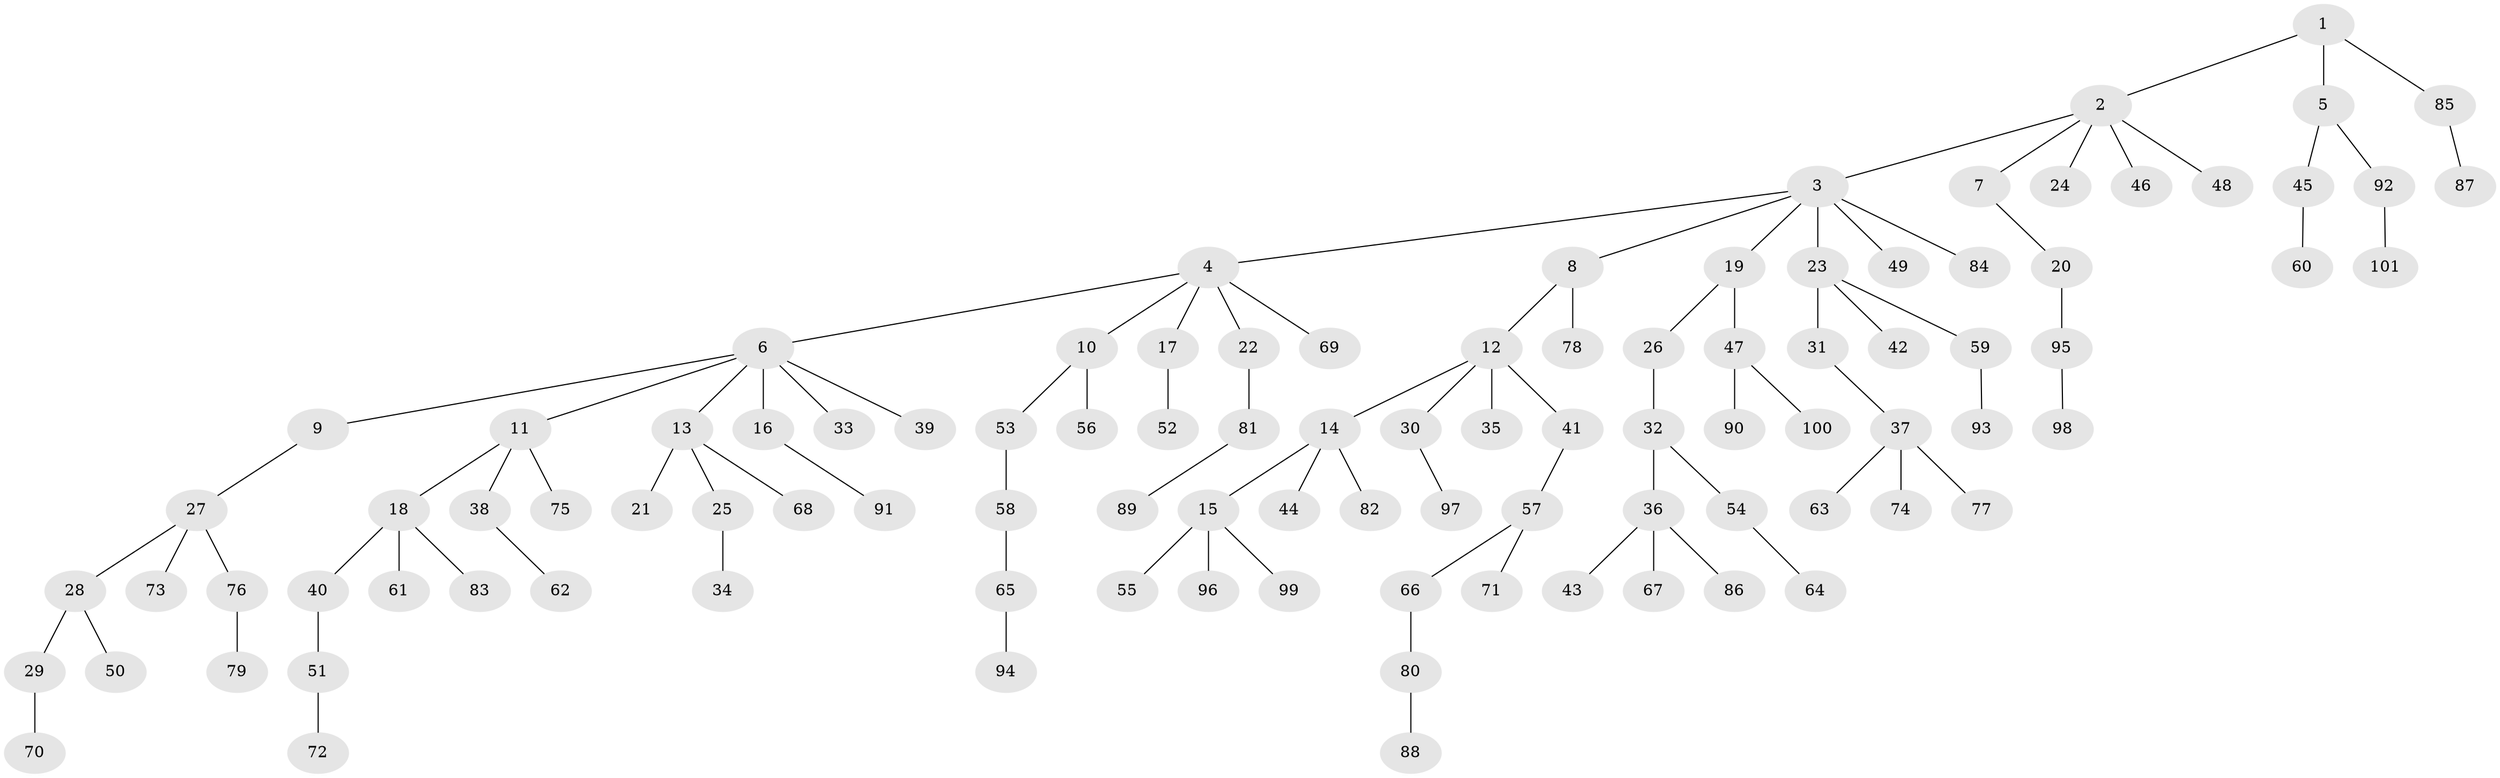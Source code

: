 // Generated by graph-tools (version 1.1) at 2025/11/02/27/25 16:11:25]
// undirected, 101 vertices, 100 edges
graph export_dot {
graph [start="1"]
  node [color=gray90,style=filled];
  1;
  2;
  3;
  4;
  5;
  6;
  7;
  8;
  9;
  10;
  11;
  12;
  13;
  14;
  15;
  16;
  17;
  18;
  19;
  20;
  21;
  22;
  23;
  24;
  25;
  26;
  27;
  28;
  29;
  30;
  31;
  32;
  33;
  34;
  35;
  36;
  37;
  38;
  39;
  40;
  41;
  42;
  43;
  44;
  45;
  46;
  47;
  48;
  49;
  50;
  51;
  52;
  53;
  54;
  55;
  56;
  57;
  58;
  59;
  60;
  61;
  62;
  63;
  64;
  65;
  66;
  67;
  68;
  69;
  70;
  71;
  72;
  73;
  74;
  75;
  76;
  77;
  78;
  79;
  80;
  81;
  82;
  83;
  84;
  85;
  86;
  87;
  88;
  89;
  90;
  91;
  92;
  93;
  94;
  95;
  96;
  97;
  98;
  99;
  100;
  101;
  1 -- 2;
  1 -- 5;
  1 -- 85;
  2 -- 3;
  2 -- 7;
  2 -- 24;
  2 -- 46;
  2 -- 48;
  3 -- 4;
  3 -- 8;
  3 -- 19;
  3 -- 23;
  3 -- 49;
  3 -- 84;
  4 -- 6;
  4 -- 10;
  4 -- 17;
  4 -- 22;
  4 -- 69;
  5 -- 45;
  5 -- 92;
  6 -- 9;
  6 -- 11;
  6 -- 13;
  6 -- 16;
  6 -- 33;
  6 -- 39;
  7 -- 20;
  8 -- 12;
  8 -- 78;
  9 -- 27;
  10 -- 53;
  10 -- 56;
  11 -- 18;
  11 -- 38;
  11 -- 75;
  12 -- 14;
  12 -- 30;
  12 -- 35;
  12 -- 41;
  13 -- 21;
  13 -- 25;
  13 -- 68;
  14 -- 15;
  14 -- 44;
  14 -- 82;
  15 -- 55;
  15 -- 96;
  15 -- 99;
  16 -- 91;
  17 -- 52;
  18 -- 40;
  18 -- 61;
  18 -- 83;
  19 -- 26;
  19 -- 47;
  20 -- 95;
  22 -- 81;
  23 -- 31;
  23 -- 42;
  23 -- 59;
  25 -- 34;
  26 -- 32;
  27 -- 28;
  27 -- 73;
  27 -- 76;
  28 -- 29;
  28 -- 50;
  29 -- 70;
  30 -- 97;
  31 -- 37;
  32 -- 36;
  32 -- 54;
  36 -- 43;
  36 -- 67;
  36 -- 86;
  37 -- 63;
  37 -- 74;
  37 -- 77;
  38 -- 62;
  40 -- 51;
  41 -- 57;
  45 -- 60;
  47 -- 90;
  47 -- 100;
  51 -- 72;
  53 -- 58;
  54 -- 64;
  57 -- 66;
  57 -- 71;
  58 -- 65;
  59 -- 93;
  65 -- 94;
  66 -- 80;
  76 -- 79;
  80 -- 88;
  81 -- 89;
  85 -- 87;
  92 -- 101;
  95 -- 98;
}
